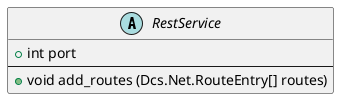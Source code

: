 /'
 '  UML include file for RestService class
 '/

@startuml
abstract class RestService {
        +int port
        ----
        +void add_routes (Dcs.Net.RouteEntry[] routes)
}
@enduml
